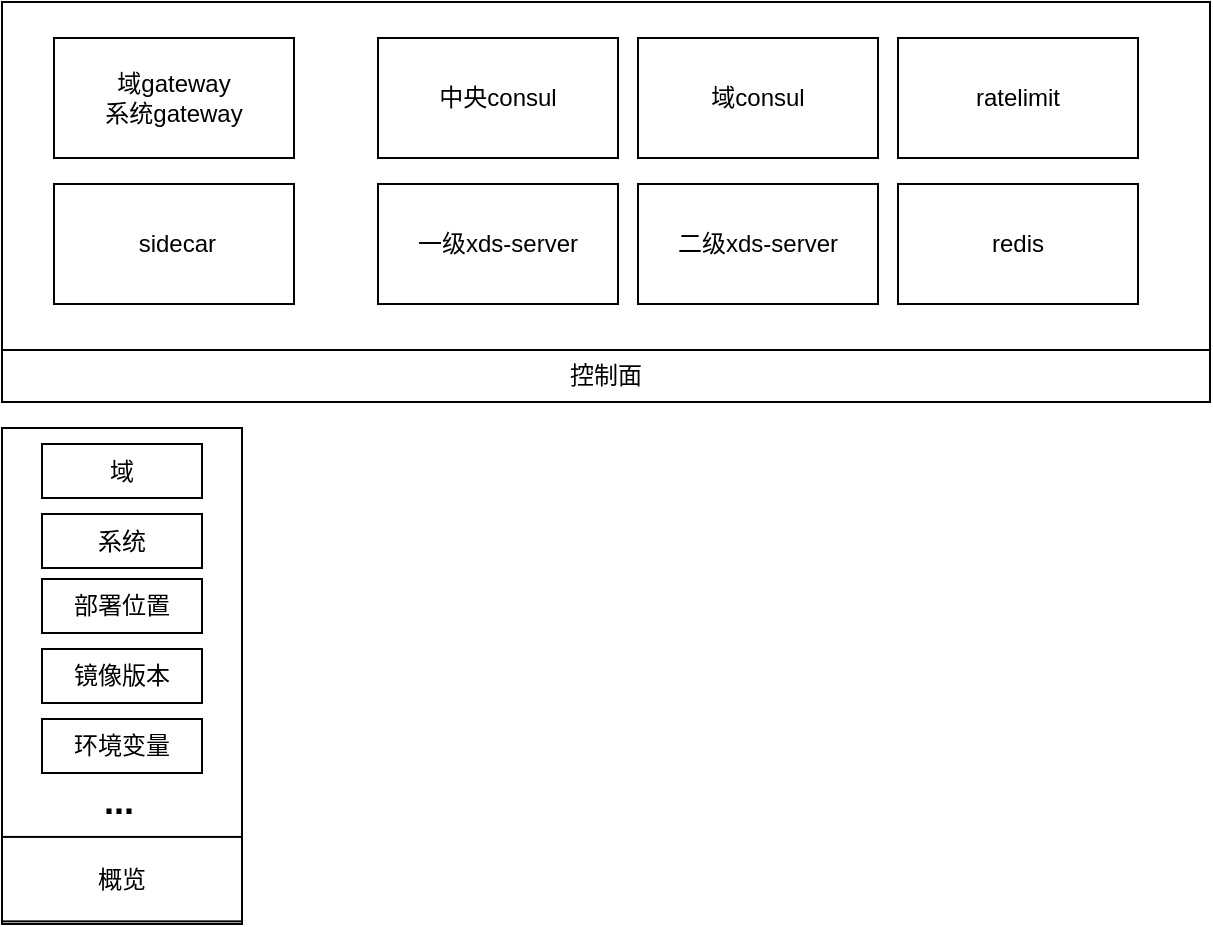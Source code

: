 <mxfile version="26.0.11">
  <diagram name="第 1 页" id="9Li6IN2-fdfVNfoZi-YO">
    <mxGraphModel dx="1122" dy="712" grid="0" gridSize="10" guides="1" tooltips="1" connect="1" arrows="1" fold="1" page="1" pageScale="1" pageWidth="827" pageHeight="1169" math="0" shadow="0">
      <root>
        <mxCell id="0" />
        <mxCell id="1" parent="0" />
        <mxCell id="gm98-_d_66KDWPCI6MxP-15" value="" style="group" vertex="1" connectable="0" parent="1">
          <mxGeometry x="137" y="353" width="120" height="248" as="geometry" />
        </mxCell>
        <mxCell id="gm98-_d_66KDWPCI6MxP-13" value="" style="rounded=0;whiteSpace=wrap;html=1;" vertex="1" parent="gm98-_d_66KDWPCI6MxP-15">
          <mxGeometry width="120" height="248.0" as="geometry" />
        </mxCell>
        <mxCell id="gm98-_d_66KDWPCI6MxP-14" value="概览" style="rounded=0;whiteSpace=wrap;html=1;" vertex="1" parent="gm98-_d_66KDWPCI6MxP-15">
          <mxGeometry y="204.468" width="120" height="42.213" as="geometry" />
        </mxCell>
        <mxCell id="gm98-_d_66KDWPCI6MxP-10" value="部署位置" style="rounded=0;whiteSpace=wrap;html=1;" vertex="1" parent="gm98-_d_66KDWPCI6MxP-15">
          <mxGeometry x="20" y="75.5" width="80" height="27" as="geometry" />
        </mxCell>
        <mxCell id="gm98-_d_66KDWPCI6MxP-11" value="镜像版本" style="rounded=0;whiteSpace=wrap;html=1;" vertex="1" parent="gm98-_d_66KDWPCI6MxP-15">
          <mxGeometry x="20" y="110.5" width="80" height="27" as="geometry" />
        </mxCell>
        <mxCell id="gm98-_d_66KDWPCI6MxP-12" value="环境变量" style="rounded=0;whiteSpace=wrap;html=1;" vertex="1" parent="gm98-_d_66KDWPCI6MxP-15">
          <mxGeometry x="20" y="145.5" width="80" height="27" as="geometry" />
        </mxCell>
        <mxCell id="gm98-_d_66KDWPCI6MxP-16" value="&lt;span style=&quot;font-size: 18px;&quot;&gt;&lt;b&gt;...&lt;/b&gt;&lt;/span&gt;" style="text;html=1;align=center;verticalAlign=middle;resizable=0;points=[];autosize=1;strokeColor=none;fillColor=none;" vertex="1" parent="gm98-_d_66KDWPCI6MxP-15">
          <mxGeometry x="41" y="170.47" width="33" height="34" as="geometry" />
        </mxCell>
        <mxCell id="gm98-_d_66KDWPCI6MxP-17" value="域" style="rounded=0;whiteSpace=wrap;html=1;" vertex="1" parent="gm98-_d_66KDWPCI6MxP-15">
          <mxGeometry x="20" y="8" width="80" height="27" as="geometry" />
        </mxCell>
        <mxCell id="gm98-_d_66KDWPCI6MxP-18" value="系统" style="rounded=0;whiteSpace=wrap;html=1;" vertex="1" parent="gm98-_d_66KDWPCI6MxP-15">
          <mxGeometry x="20" y="43" width="80" height="27" as="geometry" />
        </mxCell>
        <mxCell id="gm98-_d_66KDWPCI6MxP-9" value="" style="rounded=0;whiteSpace=wrap;html=1;" vertex="1" parent="1">
          <mxGeometry x="137" y="140" width="604" height="200" as="geometry" />
        </mxCell>
        <mxCell id="gm98-_d_66KDWPCI6MxP-1" value="域gateway&lt;div&gt;系统gateway&lt;/div&gt;" style="rounded=0;whiteSpace=wrap;html=1;" vertex="1" parent="1">
          <mxGeometry x="163" y="158" width="120" height="60" as="geometry" />
        </mxCell>
        <mxCell id="gm98-_d_66KDWPCI6MxP-2" value="&amp;nbsp;sidecar" style="rounded=0;whiteSpace=wrap;html=1;" vertex="1" parent="1">
          <mxGeometry x="163" y="231" width="120" height="60" as="geometry" />
        </mxCell>
        <mxCell id="gm98-_d_66KDWPCI6MxP-3" value="中央consul" style="rounded=0;whiteSpace=wrap;html=1;" vertex="1" parent="1">
          <mxGeometry x="325" y="158" width="120" height="60" as="geometry" />
        </mxCell>
        <mxCell id="gm98-_d_66KDWPCI6MxP-4" value="域consul" style="rounded=0;whiteSpace=wrap;html=1;" vertex="1" parent="1">
          <mxGeometry x="455" y="158" width="120" height="60" as="geometry" />
        </mxCell>
        <mxCell id="gm98-_d_66KDWPCI6MxP-5" value="ratelimit" style="rounded=0;whiteSpace=wrap;html=1;" vertex="1" parent="1">
          <mxGeometry x="585" y="158" width="120" height="60" as="geometry" />
        </mxCell>
        <mxCell id="gm98-_d_66KDWPCI6MxP-6" value="一级xds-server" style="rounded=0;whiteSpace=wrap;html=1;" vertex="1" parent="1">
          <mxGeometry x="325" y="231" width="120" height="60" as="geometry" />
        </mxCell>
        <mxCell id="gm98-_d_66KDWPCI6MxP-7" value="二级xds-server" style="rounded=0;whiteSpace=wrap;html=1;" vertex="1" parent="1">
          <mxGeometry x="455" y="231" width="120" height="60" as="geometry" />
        </mxCell>
        <mxCell id="gm98-_d_66KDWPCI6MxP-8" value="redis" style="rounded=0;whiteSpace=wrap;html=1;" vertex="1" parent="1">
          <mxGeometry x="585" y="231" width="120" height="60" as="geometry" />
        </mxCell>
        <mxCell id="gm98-_d_66KDWPCI6MxP-19" value="控制面" style="rounded=0;whiteSpace=wrap;html=1;" vertex="1" parent="1">
          <mxGeometry x="137" y="314" width="604" height="26" as="geometry" />
        </mxCell>
      </root>
    </mxGraphModel>
  </diagram>
</mxfile>
